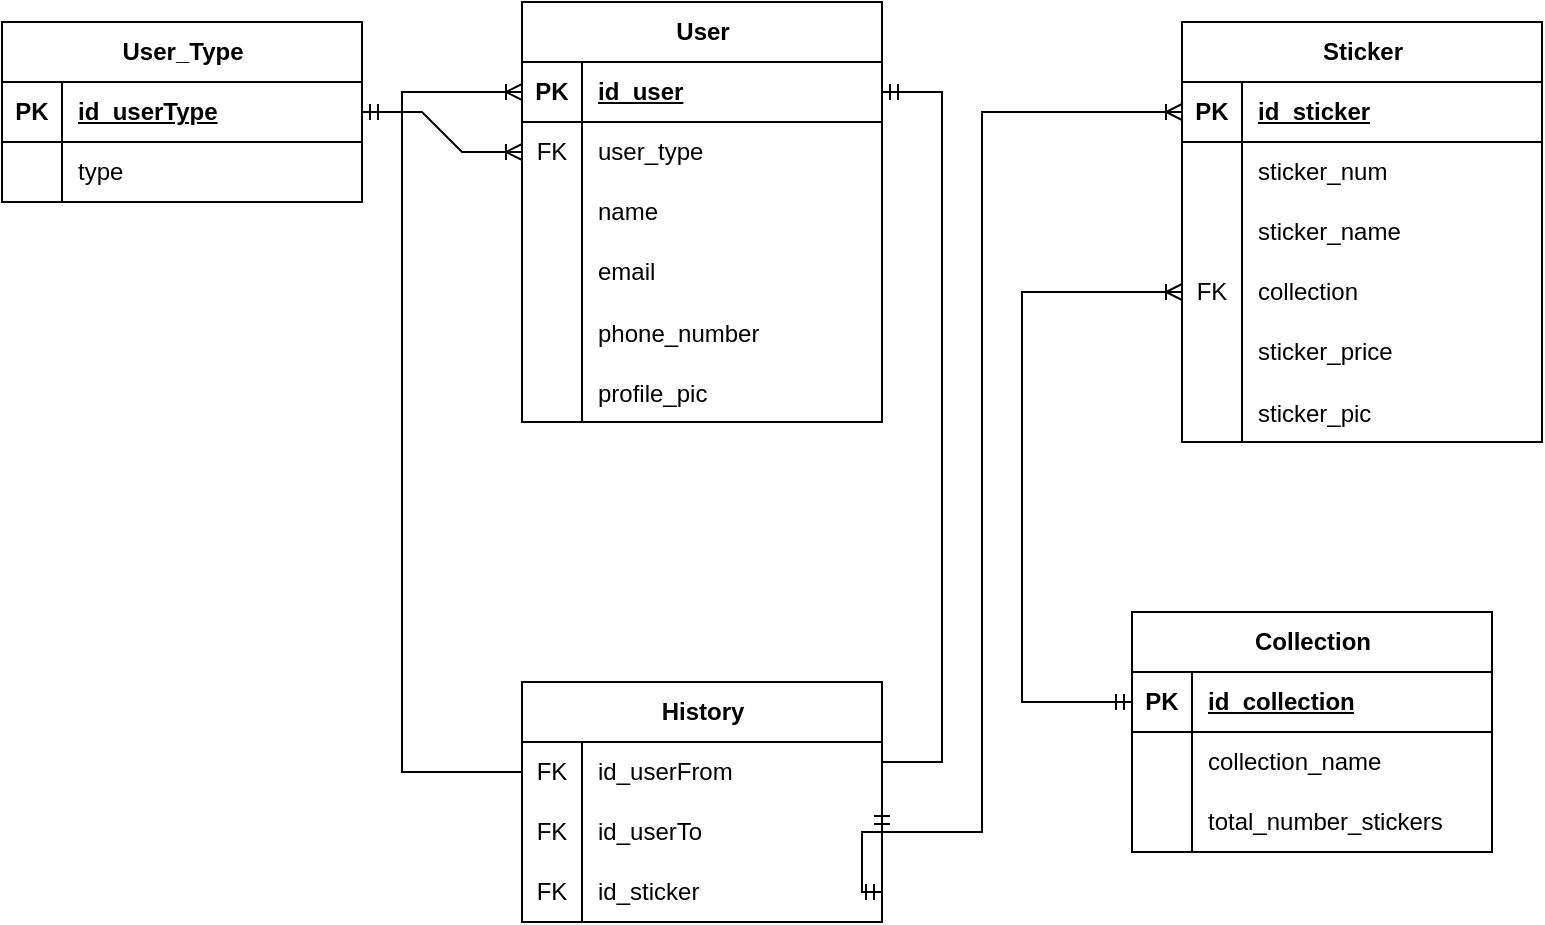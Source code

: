 <mxfile version="24.2.3" type="github">
  <diagram name="Page-1" id="MgOslhziq0SxFqLo7LI5">
    <mxGraphModel dx="1434" dy="778" grid="1" gridSize="10" guides="1" tooltips="1" connect="1" arrows="1" fold="1" page="1" pageScale="1" pageWidth="850" pageHeight="1100" math="0" shadow="0">
      <root>
        <mxCell id="0" />
        <mxCell id="1" parent="0" />
        <mxCell id="nagZUdsjf3_KWer9ZhNc-1" value="User" style="shape=table;startSize=30;container=1;collapsible=1;childLayout=tableLayout;fixedRows=1;rowLines=0;fontStyle=1;align=center;resizeLast=1;html=1;" parent="1" vertex="1">
          <mxGeometry x="330" y="210" width="180" height="210" as="geometry" />
        </mxCell>
        <mxCell id="nagZUdsjf3_KWer9ZhNc-2" value="" style="shape=tableRow;horizontal=0;startSize=0;swimlaneHead=0;swimlaneBody=0;fillColor=none;collapsible=0;dropTarget=0;points=[[0,0.5],[1,0.5]];portConstraint=eastwest;top=0;left=0;right=0;bottom=1;" parent="nagZUdsjf3_KWer9ZhNc-1" vertex="1">
          <mxGeometry y="30" width="180" height="30" as="geometry" />
        </mxCell>
        <mxCell id="nagZUdsjf3_KWer9ZhNc-3" value="PK" style="shape=partialRectangle;connectable=0;fillColor=none;top=0;left=0;bottom=0;right=0;fontStyle=1;overflow=hidden;whiteSpace=wrap;html=1;" parent="nagZUdsjf3_KWer9ZhNc-2" vertex="1">
          <mxGeometry width="30" height="30" as="geometry">
            <mxRectangle width="30" height="30" as="alternateBounds" />
          </mxGeometry>
        </mxCell>
        <mxCell id="nagZUdsjf3_KWer9ZhNc-4" value="id_user" style="shape=partialRectangle;connectable=0;fillColor=none;top=0;left=0;bottom=0;right=0;align=left;spacingLeft=6;fontStyle=5;overflow=hidden;whiteSpace=wrap;html=1;" parent="nagZUdsjf3_KWer9ZhNc-2" vertex="1">
          <mxGeometry x="30" width="150" height="30" as="geometry">
            <mxRectangle width="150" height="30" as="alternateBounds" />
          </mxGeometry>
        </mxCell>
        <mxCell id="nagZUdsjf3_KWer9ZhNc-22" value="" style="shape=tableRow;horizontal=0;startSize=0;swimlaneHead=0;swimlaneBody=0;fillColor=none;collapsible=0;dropTarget=0;points=[[0,0.5],[1,0.5]];portConstraint=eastwest;top=0;left=0;right=0;bottom=0;" parent="nagZUdsjf3_KWer9ZhNc-1" vertex="1">
          <mxGeometry y="60" width="180" height="30" as="geometry" />
        </mxCell>
        <mxCell id="nagZUdsjf3_KWer9ZhNc-23" value="FK" style="shape=partialRectangle;connectable=0;fillColor=none;top=0;left=0;bottom=0;right=0;fontStyle=0;overflow=hidden;whiteSpace=wrap;html=1;" parent="nagZUdsjf3_KWer9ZhNc-22" vertex="1">
          <mxGeometry width="30" height="30" as="geometry">
            <mxRectangle width="30" height="30" as="alternateBounds" />
          </mxGeometry>
        </mxCell>
        <mxCell id="nagZUdsjf3_KWer9ZhNc-24" value="user_type" style="shape=partialRectangle;connectable=0;fillColor=none;top=0;left=0;bottom=0;right=0;align=left;spacingLeft=6;fontStyle=0;overflow=hidden;whiteSpace=wrap;html=1;" parent="nagZUdsjf3_KWer9ZhNc-22" vertex="1">
          <mxGeometry x="30" width="150" height="30" as="geometry">
            <mxRectangle width="150" height="30" as="alternateBounds" />
          </mxGeometry>
        </mxCell>
        <mxCell id="nagZUdsjf3_KWer9ZhNc-8" value="" style="shape=tableRow;horizontal=0;startSize=0;swimlaneHead=0;swimlaneBody=0;fillColor=none;collapsible=0;dropTarget=0;points=[[0,0.5],[1,0.5]];portConstraint=eastwest;top=0;left=0;right=0;bottom=0;" parent="nagZUdsjf3_KWer9ZhNc-1" vertex="1">
          <mxGeometry y="90" width="180" height="30" as="geometry" />
        </mxCell>
        <mxCell id="nagZUdsjf3_KWer9ZhNc-9" value="" style="shape=partialRectangle;connectable=0;fillColor=none;top=0;left=0;bottom=0;right=0;editable=1;overflow=hidden;whiteSpace=wrap;html=1;" parent="nagZUdsjf3_KWer9ZhNc-8" vertex="1">
          <mxGeometry width="30" height="30" as="geometry">
            <mxRectangle width="30" height="30" as="alternateBounds" />
          </mxGeometry>
        </mxCell>
        <mxCell id="nagZUdsjf3_KWer9ZhNc-10" value="name" style="shape=partialRectangle;connectable=0;fillColor=none;top=0;left=0;bottom=0;right=0;align=left;spacingLeft=6;overflow=hidden;whiteSpace=wrap;html=1;" parent="nagZUdsjf3_KWer9ZhNc-8" vertex="1">
          <mxGeometry x="30" width="150" height="30" as="geometry">
            <mxRectangle width="150" height="30" as="alternateBounds" />
          </mxGeometry>
        </mxCell>
        <mxCell id="nagZUdsjf3_KWer9ZhNc-11" value="" style="shape=tableRow;horizontal=0;startSize=0;swimlaneHead=0;swimlaneBody=0;fillColor=none;collapsible=0;dropTarget=0;points=[[0,0.5],[1,0.5]];portConstraint=eastwest;top=0;left=0;right=0;bottom=0;" parent="nagZUdsjf3_KWer9ZhNc-1" vertex="1">
          <mxGeometry y="120" width="180" height="30" as="geometry" />
        </mxCell>
        <mxCell id="nagZUdsjf3_KWer9ZhNc-12" value="" style="shape=partialRectangle;connectable=0;fillColor=none;top=0;left=0;bottom=0;right=0;editable=1;overflow=hidden;whiteSpace=wrap;html=1;" parent="nagZUdsjf3_KWer9ZhNc-11" vertex="1">
          <mxGeometry width="30" height="30" as="geometry">
            <mxRectangle width="30" height="30" as="alternateBounds" />
          </mxGeometry>
        </mxCell>
        <mxCell id="nagZUdsjf3_KWer9ZhNc-13" value="email" style="shape=partialRectangle;connectable=0;fillColor=none;top=0;left=0;bottom=0;right=0;align=left;spacingLeft=6;overflow=hidden;whiteSpace=wrap;html=1;" parent="nagZUdsjf3_KWer9ZhNc-11" vertex="1">
          <mxGeometry x="30" width="150" height="30" as="geometry">
            <mxRectangle width="150" height="30" as="alternateBounds" />
          </mxGeometry>
        </mxCell>
        <mxCell id="nagZUdsjf3_KWer9ZhNc-28" value="" style="shape=tableRow;horizontal=0;startSize=0;swimlaneHead=0;swimlaneBody=0;fillColor=none;collapsible=0;dropTarget=0;points=[[0,0.5],[1,0.5]];portConstraint=eastwest;top=0;left=0;right=0;bottom=0;" parent="nagZUdsjf3_KWer9ZhNc-1" vertex="1">
          <mxGeometry y="150" width="180" height="30" as="geometry" />
        </mxCell>
        <mxCell id="nagZUdsjf3_KWer9ZhNc-29" value="" style="shape=partialRectangle;connectable=0;fillColor=none;top=0;left=0;bottom=0;right=0;editable=1;overflow=hidden;" parent="nagZUdsjf3_KWer9ZhNc-28" vertex="1">
          <mxGeometry width="30" height="30" as="geometry">
            <mxRectangle width="30" height="30" as="alternateBounds" />
          </mxGeometry>
        </mxCell>
        <mxCell id="nagZUdsjf3_KWer9ZhNc-30" value="phone_number" style="shape=partialRectangle;connectable=0;fillColor=none;top=0;left=0;bottom=0;right=0;align=left;spacingLeft=6;overflow=hidden;" parent="nagZUdsjf3_KWer9ZhNc-28" vertex="1">
          <mxGeometry x="30" width="150" height="30" as="geometry">
            <mxRectangle width="150" height="30" as="alternateBounds" />
          </mxGeometry>
        </mxCell>
        <mxCell id="nagZUdsjf3_KWer9ZhNc-44" value="" style="shape=tableRow;horizontal=0;startSize=0;swimlaneHead=0;swimlaneBody=0;fillColor=none;collapsible=0;dropTarget=0;points=[[0,0.5],[1,0.5]];portConstraint=eastwest;top=0;left=0;right=0;bottom=0;" parent="nagZUdsjf3_KWer9ZhNc-1" vertex="1">
          <mxGeometry y="180" width="180" height="30" as="geometry" />
        </mxCell>
        <mxCell id="nagZUdsjf3_KWer9ZhNc-45" value="" style="shape=partialRectangle;connectable=0;fillColor=none;top=0;left=0;bottom=0;right=0;editable=1;overflow=hidden;" parent="nagZUdsjf3_KWer9ZhNc-44" vertex="1">
          <mxGeometry width="30" height="30" as="geometry">
            <mxRectangle width="30" height="30" as="alternateBounds" />
          </mxGeometry>
        </mxCell>
        <mxCell id="nagZUdsjf3_KWer9ZhNc-46" value="profile_pic" style="shape=partialRectangle;connectable=0;fillColor=none;top=0;left=0;bottom=0;right=0;align=left;spacingLeft=6;overflow=hidden;" parent="nagZUdsjf3_KWer9ZhNc-44" vertex="1">
          <mxGeometry x="30" width="150" height="30" as="geometry">
            <mxRectangle width="150" height="30" as="alternateBounds" />
          </mxGeometry>
        </mxCell>
        <mxCell id="nagZUdsjf3_KWer9ZhNc-31" value="User_Type" style="shape=table;startSize=30;container=1;collapsible=1;childLayout=tableLayout;fixedRows=1;rowLines=0;fontStyle=1;align=center;resizeLast=1;html=1;" parent="1" vertex="1">
          <mxGeometry x="70" y="220" width="180" height="90" as="geometry" />
        </mxCell>
        <mxCell id="nagZUdsjf3_KWer9ZhNc-32" value="" style="shape=tableRow;horizontal=0;startSize=0;swimlaneHead=0;swimlaneBody=0;fillColor=none;collapsible=0;dropTarget=0;points=[[0,0.5],[1,0.5]];portConstraint=eastwest;top=0;left=0;right=0;bottom=1;" parent="nagZUdsjf3_KWer9ZhNc-31" vertex="1">
          <mxGeometry y="30" width="180" height="30" as="geometry" />
        </mxCell>
        <mxCell id="nagZUdsjf3_KWer9ZhNc-33" value="PK" style="shape=partialRectangle;connectable=0;fillColor=none;top=0;left=0;bottom=0;right=0;fontStyle=1;overflow=hidden;whiteSpace=wrap;html=1;" parent="nagZUdsjf3_KWer9ZhNc-32" vertex="1">
          <mxGeometry width="30" height="30" as="geometry">
            <mxRectangle width="30" height="30" as="alternateBounds" />
          </mxGeometry>
        </mxCell>
        <mxCell id="nagZUdsjf3_KWer9ZhNc-34" value="id_userType" style="shape=partialRectangle;connectable=0;fillColor=none;top=0;left=0;bottom=0;right=0;align=left;spacingLeft=6;fontStyle=5;overflow=hidden;whiteSpace=wrap;html=1;" parent="nagZUdsjf3_KWer9ZhNc-32" vertex="1">
          <mxGeometry x="30" width="150" height="30" as="geometry">
            <mxRectangle width="150" height="30" as="alternateBounds" />
          </mxGeometry>
        </mxCell>
        <mxCell id="nagZUdsjf3_KWer9ZhNc-35" value="" style="shape=tableRow;horizontal=0;startSize=0;swimlaneHead=0;swimlaneBody=0;fillColor=none;collapsible=0;dropTarget=0;points=[[0,0.5],[1,0.5]];portConstraint=eastwest;top=0;left=0;right=0;bottom=0;" parent="nagZUdsjf3_KWer9ZhNc-31" vertex="1">
          <mxGeometry y="60" width="180" height="30" as="geometry" />
        </mxCell>
        <mxCell id="nagZUdsjf3_KWer9ZhNc-36" value="" style="shape=partialRectangle;connectable=0;fillColor=none;top=0;left=0;bottom=0;right=0;editable=1;overflow=hidden;whiteSpace=wrap;html=1;" parent="nagZUdsjf3_KWer9ZhNc-35" vertex="1">
          <mxGeometry width="30" height="30" as="geometry">
            <mxRectangle width="30" height="30" as="alternateBounds" />
          </mxGeometry>
        </mxCell>
        <mxCell id="nagZUdsjf3_KWer9ZhNc-37" value="type" style="shape=partialRectangle;connectable=0;fillColor=none;top=0;left=0;bottom=0;right=0;align=left;spacingLeft=6;overflow=hidden;whiteSpace=wrap;html=1;" parent="nagZUdsjf3_KWer9ZhNc-35" vertex="1">
          <mxGeometry x="30" width="150" height="30" as="geometry">
            <mxRectangle width="150" height="30" as="alternateBounds" />
          </mxGeometry>
        </mxCell>
        <mxCell id="nagZUdsjf3_KWer9ZhNc-47" value="Sticker" style="shape=table;startSize=30;container=1;collapsible=1;childLayout=tableLayout;fixedRows=1;rowLines=0;fontStyle=1;align=center;resizeLast=1;html=1;" parent="1" vertex="1">
          <mxGeometry x="660" y="220" width="180" height="210" as="geometry" />
        </mxCell>
        <mxCell id="nagZUdsjf3_KWer9ZhNc-48" value="" style="shape=tableRow;horizontal=0;startSize=0;swimlaneHead=0;swimlaneBody=0;fillColor=none;collapsible=0;dropTarget=0;points=[[0,0.5],[1,0.5]];portConstraint=eastwest;top=0;left=0;right=0;bottom=1;" parent="nagZUdsjf3_KWer9ZhNc-47" vertex="1">
          <mxGeometry y="30" width="180" height="30" as="geometry" />
        </mxCell>
        <mxCell id="nagZUdsjf3_KWer9ZhNc-49" value="PK" style="shape=partialRectangle;connectable=0;fillColor=none;top=0;left=0;bottom=0;right=0;fontStyle=1;overflow=hidden;whiteSpace=wrap;html=1;" parent="nagZUdsjf3_KWer9ZhNc-48" vertex="1">
          <mxGeometry width="30" height="30" as="geometry">
            <mxRectangle width="30" height="30" as="alternateBounds" />
          </mxGeometry>
        </mxCell>
        <mxCell id="nagZUdsjf3_KWer9ZhNc-50" value="id_sticker" style="shape=partialRectangle;connectable=0;fillColor=none;top=0;left=0;bottom=0;right=0;align=left;spacingLeft=6;fontStyle=5;overflow=hidden;whiteSpace=wrap;html=1;" parent="nagZUdsjf3_KWer9ZhNc-48" vertex="1">
          <mxGeometry x="30" width="150" height="30" as="geometry">
            <mxRectangle width="150" height="30" as="alternateBounds" />
          </mxGeometry>
        </mxCell>
        <mxCell id="nagZUdsjf3_KWer9ZhNc-51" value="" style="shape=tableRow;horizontal=0;startSize=0;swimlaneHead=0;swimlaneBody=0;fillColor=none;collapsible=0;dropTarget=0;points=[[0,0.5],[1,0.5]];portConstraint=eastwest;top=0;left=0;right=0;bottom=0;" parent="nagZUdsjf3_KWer9ZhNc-47" vertex="1">
          <mxGeometry y="60" width="180" height="30" as="geometry" />
        </mxCell>
        <mxCell id="nagZUdsjf3_KWer9ZhNc-52" value="" style="shape=partialRectangle;connectable=0;fillColor=none;top=0;left=0;bottom=0;right=0;editable=1;overflow=hidden;whiteSpace=wrap;html=1;" parent="nagZUdsjf3_KWer9ZhNc-51" vertex="1">
          <mxGeometry width="30" height="30" as="geometry">
            <mxRectangle width="30" height="30" as="alternateBounds" />
          </mxGeometry>
        </mxCell>
        <mxCell id="nagZUdsjf3_KWer9ZhNc-53" value="sticker_num" style="shape=partialRectangle;connectable=0;fillColor=none;top=0;left=0;bottom=0;right=0;align=left;spacingLeft=6;overflow=hidden;whiteSpace=wrap;html=1;" parent="nagZUdsjf3_KWer9ZhNc-51" vertex="1">
          <mxGeometry x="30" width="150" height="30" as="geometry">
            <mxRectangle width="150" height="30" as="alternateBounds" />
          </mxGeometry>
        </mxCell>
        <mxCell id="nagZUdsjf3_KWer9ZhNc-54" value="" style="shape=tableRow;horizontal=0;startSize=0;swimlaneHead=0;swimlaneBody=0;fillColor=none;collapsible=0;dropTarget=0;points=[[0,0.5],[1,0.5]];portConstraint=eastwest;top=0;left=0;right=0;bottom=0;" parent="nagZUdsjf3_KWer9ZhNc-47" vertex="1">
          <mxGeometry y="90" width="180" height="30" as="geometry" />
        </mxCell>
        <mxCell id="nagZUdsjf3_KWer9ZhNc-55" value="" style="shape=partialRectangle;connectable=0;fillColor=none;top=0;left=0;bottom=0;right=0;editable=1;overflow=hidden;whiteSpace=wrap;html=1;" parent="nagZUdsjf3_KWer9ZhNc-54" vertex="1">
          <mxGeometry width="30" height="30" as="geometry">
            <mxRectangle width="30" height="30" as="alternateBounds" />
          </mxGeometry>
        </mxCell>
        <mxCell id="nagZUdsjf3_KWer9ZhNc-56" value="sticker_name" style="shape=partialRectangle;connectable=0;fillColor=none;top=0;left=0;bottom=0;right=0;align=left;spacingLeft=6;overflow=hidden;whiteSpace=wrap;html=1;" parent="nagZUdsjf3_KWer9ZhNc-54" vertex="1">
          <mxGeometry x="30" width="150" height="30" as="geometry">
            <mxRectangle width="150" height="30" as="alternateBounds" />
          </mxGeometry>
        </mxCell>
        <mxCell id="nagZUdsjf3_KWer9ZhNc-60" value="" style="shape=tableRow;horizontal=0;startSize=0;swimlaneHead=0;swimlaneBody=0;fillColor=none;collapsible=0;dropTarget=0;points=[[0,0.5],[1,0.5]];portConstraint=eastwest;top=0;left=0;right=0;bottom=0;" parent="nagZUdsjf3_KWer9ZhNc-47" vertex="1">
          <mxGeometry y="120" width="180" height="30" as="geometry" />
        </mxCell>
        <mxCell id="nagZUdsjf3_KWer9ZhNc-61" value="FK" style="shape=partialRectangle;connectable=0;fillColor=none;top=0;left=0;bottom=0;right=0;fontStyle=0;overflow=hidden;whiteSpace=wrap;html=1;" parent="nagZUdsjf3_KWer9ZhNc-60" vertex="1">
          <mxGeometry width="30" height="30" as="geometry">
            <mxRectangle width="30" height="30" as="alternateBounds" />
          </mxGeometry>
        </mxCell>
        <mxCell id="nagZUdsjf3_KWer9ZhNc-62" value="collection" style="shape=partialRectangle;connectable=0;fillColor=none;top=0;left=0;bottom=0;right=0;align=left;spacingLeft=6;fontStyle=0;overflow=hidden;whiteSpace=wrap;html=1;" parent="nagZUdsjf3_KWer9ZhNc-60" vertex="1">
          <mxGeometry x="30" width="150" height="30" as="geometry">
            <mxRectangle width="150" height="30" as="alternateBounds" />
          </mxGeometry>
        </mxCell>
        <mxCell id="nagZUdsjf3_KWer9ZhNc-57" value="" style="shape=tableRow;horizontal=0;startSize=0;swimlaneHead=0;swimlaneBody=0;fillColor=none;collapsible=0;dropTarget=0;points=[[0,0.5],[1,0.5]];portConstraint=eastwest;top=0;left=0;right=0;bottom=0;" parent="nagZUdsjf3_KWer9ZhNc-47" vertex="1">
          <mxGeometry y="150" width="180" height="30" as="geometry" />
        </mxCell>
        <mxCell id="nagZUdsjf3_KWer9ZhNc-58" value="" style="shape=partialRectangle;connectable=0;fillColor=none;top=0;left=0;bottom=0;right=0;editable=1;overflow=hidden;whiteSpace=wrap;html=1;" parent="nagZUdsjf3_KWer9ZhNc-57" vertex="1">
          <mxGeometry width="30" height="30" as="geometry">
            <mxRectangle width="30" height="30" as="alternateBounds" />
          </mxGeometry>
        </mxCell>
        <mxCell id="nagZUdsjf3_KWer9ZhNc-59" value="sticker_price" style="shape=partialRectangle;connectable=0;fillColor=none;top=0;left=0;bottom=0;right=0;align=left;spacingLeft=6;overflow=hidden;whiteSpace=wrap;html=1;" parent="nagZUdsjf3_KWer9ZhNc-57" vertex="1">
          <mxGeometry x="30" width="150" height="30" as="geometry">
            <mxRectangle width="150" height="30" as="alternateBounds" />
          </mxGeometry>
        </mxCell>
        <mxCell id="nagZUdsjf3_KWer9ZhNc-63" value="" style="shape=tableRow;horizontal=0;startSize=0;swimlaneHead=0;swimlaneBody=0;fillColor=none;collapsible=0;dropTarget=0;points=[[0,0.5],[1,0.5]];portConstraint=eastwest;top=0;left=0;right=0;bottom=0;" parent="nagZUdsjf3_KWer9ZhNc-47" vertex="1">
          <mxGeometry y="180" width="180" height="30" as="geometry" />
        </mxCell>
        <mxCell id="nagZUdsjf3_KWer9ZhNc-64" value="" style="shape=partialRectangle;connectable=0;fillColor=none;top=0;left=0;bottom=0;right=0;editable=1;overflow=hidden;" parent="nagZUdsjf3_KWer9ZhNc-63" vertex="1">
          <mxGeometry width="30" height="30" as="geometry">
            <mxRectangle width="30" height="30" as="alternateBounds" />
          </mxGeometry>
        </mxCell>
        <mxCell id="nagZUdsjf3_KWer9ZhNc-65" value="sticker_pic" style="shape=partialRectangle;connectable=0;fillColor=none;top=0;left=0;bottom=0;right=0;align=left;spacingLeft=6;overflow=hidden;" parent="nagZUdsjf3_KWer9ZhNc-63" vertex="1">
          <mxGeometry x="30" width="150" height="30" as="geometry">
            <mxRectangle width="150" height="30" as="alternateBounds" />
          </mxGeometry>
        </mxCell>
        <mxCell id="nagZUdsjf3_KWer9ZhNc-66" value="History" style="shape=table;startSize=30;container=1;collapsible=1;childLayout=tableLayout;fixedRows=1;rowLines=0;fontStyle=1;align=center;resizeLast=1;html=1;" parent="1" vertex="1">
          <mxGeometry x="330" y="550" width="180" height="120" as="geometry" />
        </mxCell>
        <mxCell id="nagZUdsjf3_KWer9ZhNc-79" value="" style="shape=tableRow;horizontal=0;startSize=0;swimlaneHead=0;swimlaneBody=0;fillColor=none;collapsible=0;dropTarget=0;points=[[0,0.5],[1,0.5]];portConstraint=eastwest;top=0;left=0;right=0;bottom=0;" parent="nagZUdsjf3_KWer9ZhNc-66" vertex="1">
          <mxGeometry y="30" width="180" height="30" as="geometry" />
        </mxCell>
        <mxCell id="nagZUdsjf3_KWer9ZhNc-80" value="FK" style="shape=partialRectangle;connectable=0;fillColor=none;top=0;left=0;bottom=0;right=0;fontStyle=0;overflow=hidden;whiteSpace=wrap;html=1;" parent="nagZUdsjf3_KWer9ZhNc-79" vertex="1">
          <mxGeometry width="30" height="30" as="geometry">
            <mxRectangle width="30" height="30" as="alternateBounds" />
          </mxGeometry>
        </mxCell>
        <mxCell id="nagZUdsjf3_KWer9ZhNc-81" value="id_userFrom" style="shape=partialRectangle;connectable=0;fillColor=none;top=0;left=0;bottom=0;right=0;align=left;spacingLeft=6;fontStyle=0;overflow=hidden;whiteSpace=wrap;html=1;" parent="nagZUdsjf3_KWer9ZhNc-79" vertex="1">
          <mxGeometry x="30" width="150" height="30" as="geometry">
            <mxRectangle width="150" height="30" as="alternateBounds" />
          </mxGeometry>
        </mxCell>
        <mxCell id="nagZUdsjf3_KWer9ZhNc-82" value="" style="shape=tableRow;horizontal=0;startSize=0;swimlaneHead=0;swimlaneBody=0;fillColor=none;collapsible=0;dropTarget=0;points=[[0,0.5],[1,0.5]];portConstraint=eastwest;top=0;left=0;right=0;bottom=0;" parent="nagZUdsjf3_KWer9ZhNc-66" vertex="1">
          <mxGeometry y="60" width="180" height="30" as="geometry" />
        </mxCell>
        <mxCell id="nagZUdsjf3_KWer9ZhNc-83" value="FK" style="shape=partialRectangle;connectable=0;fillColor=none;top=0;left=0;bottom=0;right=0;fontStyle=0;overflow=hidden;whiteSpace=wrap;html=1;" parent="nagZUdsjf3_KWer9ZhNc-82" vertex="1">
          <mxGeometry width="30" height="30" as="geometry">
            <mxRectangle width="30" height="30" as="alternateBounds" />
          </mxGeometry>
        </mxCell>
        <mxCell id="nagZUdsjf3_KWer9ZhNc-84" value="id_userTo" style="shape=partialRectangle;connectable=0;fillColor=none;top=0;left=0;bottom=0;right=0;align=left;spacingLeft=6;fontStyle=0;overflow=hidden;whiteSpace=wrap;html=1;" parent="nagZUdsjf3_KWer9ZhNc-82" vertex="1">
          <mxGeometry x="30" width="150" height="30" as="geometry">
            <mxRectangle width="150" height="30" as="alternateBounds" />
          </mxGeometry>
        </mxCell>
        <mxCell id="qh43t5iEsbdec08q80hx-4" value="" style="shape=tableRow;horizontal=0;startSize=0;swimlaneHead=0;swimlaneBody=0;fillColor=none;collapsible=0;dropTarget=0;points=[[0,0.5],[1,0.5]];portConstraint=eastwest;top=0;left=0;right=0;bottom=0;" parent="nagZUdsjf3_KWer9ZhNc-66" vertex="1">
          <mxGeometry y="90" width="180" height="30" as="geometry" />
        </mxCell>
        <mxCell id="qh43t5iEsbdec08q80hx-5" value="FK" style="shape=partialRectangle;connectable=0;fillColor=none;top=0;left=0;bottom=0;right=0;fontStyle=0;overflow=hidden;whiteSpace=wrap;html=1;" parent="qh43t5iEsbdec08q80hx-4" vertex="1">
          <mxGeometry width="30" height="30" as="geometry">
            <mxRectangle width="30" height="30" as="alternateBounds" />
          </mxGeometry>
        </mxCell>
        <mxCell id="qh43t5iEsbdec08q80hx-6" value="id_sticker" style="shape=partialRectangle;connectable=0;fillColor=none;top=0;left=0;bottom=0;right=0;align=left;spacingLeft=6;fontStyle=0;overflow=hidden;whiteSpace=wrap;html=1;" parent="qh43t5iEsbdec08q80hx-4" vertex="1">
          <mxGeometry x="30" width="150" height="30" as="geometry">
            <mxRectangle width="150" height="30" as="alternateBounds" />
          </mxGeometry>
        </mxCell>
        <mxCell id="nagZUdsjf3_KWer9ZhNc-85" value="Collection" style="shape=table;startSize=30;container=1;collapsible=1;childLayout=tableLayout;fixedRows=1;rowLines=0;fontStyle=1;align=center;resizeLast=1;html=1;" parent="1" vertex="1">
          <mxGeometry x="635" y="515" width="180" height="120" as="geometry" />
        </mxCell>
        <mxCell id="nagZUdsjf3_KWer9ZhNc-86" value="" style="shape=tableRow;horizontal=0;startSize=0;swimlaneHead=0;swimlaneBody=0;fillColor=none;collapsible=0;dropTarget=0;points=[[0,0.5],[1,0.5]];portConstraint=eastwest;top=0;left=0;right=0;bottom=1;" parent="nagZUdsjf3_KWer9ZhNc-85" vertex="1">
          <mxGeometry y="30" width="180" height="30" as="geometry" />
        </mxCell>
        <mxCell id="nagZUdsjf3_KWer9ZhNc-87" value="PK" style="shape=partialRectangle;connectable=0;fillColor=none;top=0;left=0;bottom=0;right=0;fontStyle=1;overflow=hidden;whiteSpace=wrap;html=1;" parent="nagZUdsjf3_KWer9ZhNc-86" vertex="1">
          <mxGeometry width="30" height="30" as="geometry">
            <mxRectangle width="30" height="30" as="alternateBounds" />
          </mxGeometry>
        </mxCell>
        <mxCell id="nagZUdsjf3_KWer9ZhNc-88" value="id_collection" style="shape=partialRectangle;connectable=0;fillColor=none;top=0;left=0;bottom=0;right=0;align=left;spacingLeft=6;fontStyle=5;overflow=hidden;whiteSpace=wrap;html=1;" parent="nagZUdsjf3_KWer9ZhNc-86" vertex="1">
          <mxGeometry x="30" width="150" height="30" as="geometry">
            <mxRectangle width="150" height="30" as="alternateBounds" />
          </mxGeometry>
        </mxCell>
        <mxCell id="nagZUdsjf3_KWer9ZhNc-89" value="" style="shape=tableRow;horizontal=0;startSize=0;swimlaneHead=0;swimlaneBody=0;fillColor=none;collapsible=0;dropTarget=0;points=[[0,0.5],[1,0.5]];portConstraint=eastwest;top=0;left=0;right=0;bottom=0;" parent="nagZUdsjf3_KWer9ZhNc-85" vertex="1">
          <mxGeometry y="60" width="180" height="30" as="geometry" />
        </mxCell>
        <mxCell id="nagZUdsjf3_KWer9ZhNc-90" value="" style="shape=partialRectangle;connectable=0;fillColor=none;top=0;left=0;bottom=0;right=0;editable=1;overflow=hidden;whiteSpace=wrap;html=1;" parent="nagZUdsjf3_KWer9ZhNc-89" vertex="1">
          <mxGeometry width="30" height="30" as="geometry">
            <mxRectangle width="30" height="30" as="alternateBounds" />
          </mxGeometry>
        </mxCell>
        <mxCell id="nagZUdsjf3_KWer9ZhNc-91" value="collection_name" style="shape=partialRectangle;connectable=0;fillColor=none;top=0;left=0;bottom=0;right=0;align=left;spacingLeft=6;overflow=hidden;whiteSpace=wrap;html=1;" parent="nagZUdsjf3_KWer9ZhNc-89" vertex="1">
          <mxGeometry x="30" width="150" height="30" as="geometry">
            <mxRectangle width="150" height="30" as="alternateBounds" />
          </mxGeometry>
        </mxCell>
        <mxCell id="nagZUdsjf3_KWer9ZhNc-92" value="" style="shape=tableRow;horizontal=0;startSize=0;swimlaneHead=0;swimlaneBody=0;fillColor=none;collapsible=0;dropTarget=0;points=[[0,0.5],[1,0.5]];portConstraint=eastwest;top=0;left=0;right=0;bottom=0;" parent="nagZUdsjf3_KWer9ZhNc-85" vertex="1">
          <mxGeometry y="90" width="180" height="30" as="geometry" />
        </mxCell>
        <mxCell id="nagZUdsjf3_KWer9ZhNc-93" value="" style="shape=partialRectangle;connectable=0;fillColor=none;top=0;left=0;bottom=0;right=0;editable=1;overflow=hidden;whiteSpace=wrap;html=1;" parent="nagZUdsjf3_KWer9ZhNc-92" vertex="1">
          <mxGeometry width="30" height="30" as="geometry">
            <mxRectangle width="30" height="30" as="alternateBounds" />
          </mxGeometry>
        </mxCell>
        <mxCell id="nagZUdsjf3_KWer9ZhNc-94" value="total_number_stickers" style="shape=partialRectangle;connectable=0;fillColor=none;top=0;left=0;bottom=0;right=0;align=left;spacingLeft=6;overflow=hidden;whiteSpace=wrap;html=1;" parent="nagZUdsjf3_KWer9ZhNc-92" vertex="1">
          <mxGeometry x="30" width="150" height="30" as="geometry">
            <mxRectangle width="150" height="30" as="alternateBounds" />
          </mxGeometry>
        </mxCell>
        <mxCell id="qh43t5iEsbdec08q80hx-1" value="" style="edgeStyle=entityRelationEdgeStyle;fontSize=12;html=1;endArrow=ERoneToMany;startArrow=ERmandOne;rounded=0;exitX=1;exitY=0.5;exitDx=0;exitDy=0;entryX=0;entryY=0.5;entryDx=0;entryDy=0;" parent="1" source="nagZUdsjf3_KWer9ZhNc-32" target="nagZUdsjf3_KWer9ZhNc-22" edge="1">
          <mxGeometry width="100" height="100" relative="1" as="geometry">
            <mxPoint x="260" y="430" as="sourcePoint" />
            <mxPoint x="360" y="330" as="targetPoint" />
          </mxGeometry>
        </mxCell>
        <mxCell id="qh43t5iEsbdec08q80hx-2" value="" style="edgeStyle=orthogonalEdgeStyle;fontSize=12;html=1;endArrow=ERoneToMany;startArrow=ERmandOne;rounded=0;exitX=0;exitY=0.5;exitDx=0;exitDy=0;entryX=0;entryY=0.5;entryDx=0;entryDy=0;" parent="1" source="nagZUdsjf3_KWer9ZhNc-86" target="nagZUdsjf3_KWer9ZhNc-60" edge="1">
          <mxGeometry width="100" height="100" relative="1" as="geometry">
            <mxPoint x="250" y="295" as="sourcePoint" />
            <mxPoint x="340" y="295" as="targetPoint" />
            <Array as="points">
              <mxPoint x="580" y="560" />
              <mxPoint x="580" y="355" />
            </Array>
          </mxGeometry>
        </mxCell>
        <mxCell id="qh43t5iEsbdec08q80hx-3" value="" style="edgeStyle=orthogonalEdgeStyle;fontSize=12;html=1;endArrow=ERoneToMany;startArrow=ERmandOne;rounded=0;entryX=0;entryY=0.5;entryDx=0;entryDy=0;exitX=1;exitY=0.5;exitDx=0;exitDy=0;" parent="1" source="qh43t5iEsbdec08q80hx-4" target="nagZUdsjf3_KWer9ZhNc-48" edge="1">
          <mxGeometry width="100" height="100" relative="1" as="geometry">
            <mxPoint x="420" y="630" as="sourcePoint" />
            <mxPoint x="170" y="530" as="targetPoint" />
            <Array as="points">
              <mxPoint x="500" y="625" />
              <mxPoint x="560" y="625" />
              <mxPoint x="560" y="265" />
            </Array>
          </mxGeometry>
        </mxCell>
        <mxCell id="qh43t5iEsbdec08q80hx-11" value="" style="edgeStyle=orthogonalEdgeStyle;fontSize=12;html=1;endArrow=ERmandOne;startArrow=ERmandOne;rounded=0;entryX=1;entryY=0.5;entryDx=0;entryDy=0;exitX=1;exitY=0.5;exitDx=0;exitDy=0;" parent="1" source="nagZUdsjf3_KWer9ZhNc-2" target="nagZUdsjf3_KWer9ZhNc-82" edge="1">
          <mxGeometry width="100" height="100" relative="1" as="geometry">
            <mxPoint x="340" y="265" as="sourcePoint" />
            <mxPoint x="255" y="575" as="targetPoint" />
            <Array as="points">
              <mxPoint x="540" y="255" />
              <mxPoint x="540" y="590" />
            </Array>
          </mxGeometry>
        </mxCell>
        <mxCell id="6h-bmLuz64QPrkQzICJk-1" value="" style="edgeStyle=orthogonalEdgeStyle;fontSize=12;html=1;endArrow=ERoneToMany;rounded=0;entryX=0;entryY=0.5;entryDx=0;entryDy=0;exitX=0;exitY=0.5;exitDx=0;exitDy=0;" edge="1" parent="1" source="nagZUdsjf3_KWer9ZhNc-79" target="nagZUdsjf3_KWer9ZhNc-2">
          <mxGeometry width="100" height="100" relative="1" as="geometry">
            <mxPoint x="200" y="550" as="sourcePoint" />
            <mxPoint x="300" y="450" as="targetPoint" />
            <Array as="points">
              <mxPoint x="270" y="595" />
              <mxPoint x="270" y="255" />
            </Array>
          </mxGeometry>
        </mxCell>
      </root>
    </mxGraphModel>
  </diagram>
</mxfile>
